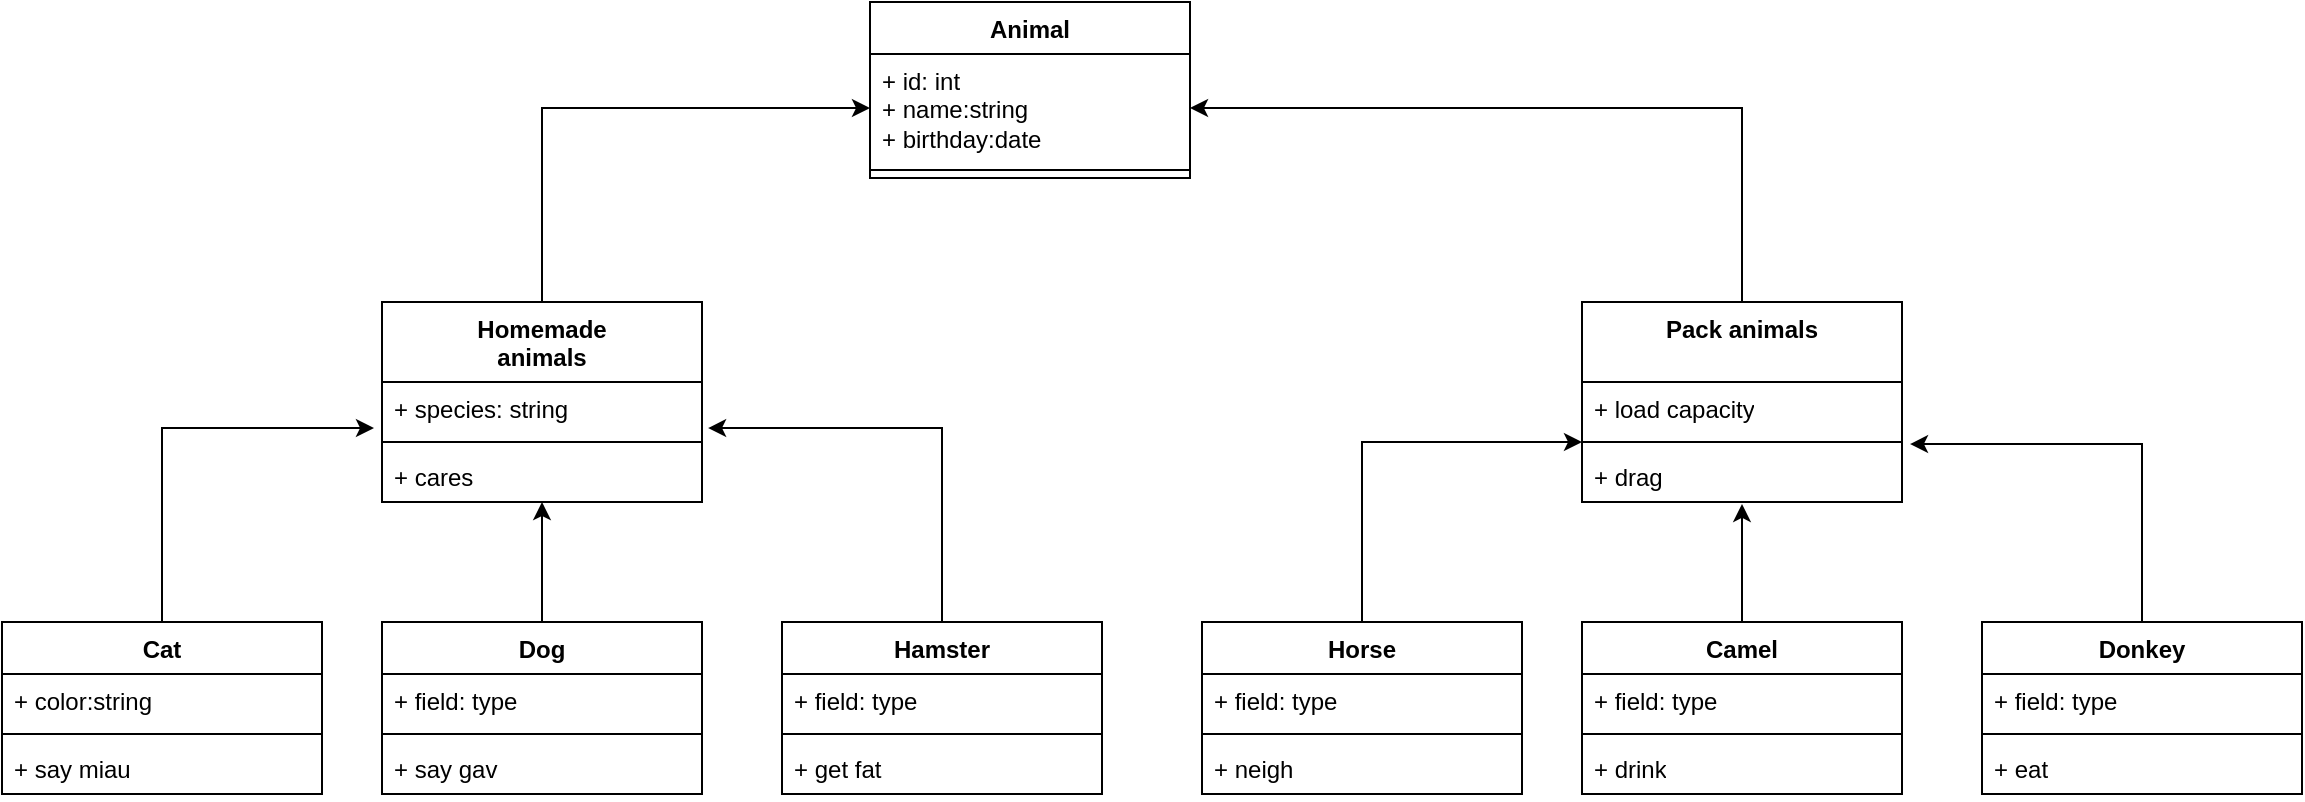 <mxfile version="21.1.7" type="device">
  <diagram id="C5RBs43oDa-KdzZeNtuy" name="Page-1">
    <mxGraphModel dx="1573" dy="676" grid="1" gridSize="10" guides="1" tooltips="1" connect="1" arrows="1" fold="1" page="1" pageScale="1" pageWidth="827" pageHeight="1169" math="0" shadow="0">
      <root>
        <mxCell id="WIyWlLk6GJQsqaUBKTNV-0" />
        <mxCell id="WIyWlLk6GJQsqaUBKTNV-1" parent="WIyWlLk6GJQsqaUBKTNV-0" />
        <mxCell id="C6PfA6XaLuwp9AAcy-bp-2" value="Animal" style="swimlane;fontStyle=1;align=center;verticalAlign=top;childLayout=stackLayout;horizontal=1;startSize=26;horizontalStack=0;resizeParent=1;resizeParentMax=0;resizeLast=0;collapsible=1;marginBottom=0;whiteSpace=wrap;html=1;" parent="WIyWlLk6GJQsqaUBKTNV-1" vertex="1">
          <mxGeometry x="334" y="70" width="160" height="88" as="geometry">
            <mxRectangle x="220" y="130" width="80" height="30" as="alternateBounds" />
          </mxGeometry>
        </mxCell>
        <mxCell id="C6PfA6XaLuwp9AAcy-bp-3" value="+ id: int&lt;br&gt;+ name:string&lt;br&gt;+ birthday:date" style="text;strokeColor=none;fillColor=none;align=left;verticalAlign=top;spacingLeft=4;spacingRight=4;overflow=hidden;rotatable=0;points=[[0,0.5],[1,0.5]];portConstraint=eastwest;whiteSpace=wrap;html=1;" parent="C6PfA6XaLuwp9AAcy-bp-2" vertex="1">
          <mxGeometry y="26" width="160" height="54" as="geometry" />
        </mxCell>
        <mxCell id="C6PfA6XaLuwp9AAcy-bp-4" value="" style="line;strokeWidth=1;fillColor=none;align=left;verticalAlign=middle;spacingTop=-1;spacingLeft=3;spacingRight=3;rotatable=0;labelPosition=right;points=[];portConstraint=eastwest;strokeColor=inherit;" parent="C6PfA6XaLuwp9AAcy-bp-2" vertex="1">
          <mxGeometry y="80" width="160" height="8" as="geometry" />
        </mxCell>
        <mxCell id="C6PfA6XaLuwp9AAcy-bp-46" style="edgeStyle=orthogonalEdgeStyle;rounded=0;orthogonalLoop=1;jettySize=auto;html=1;entryX=0;entryY=0.5;entryDx=0;entryDy=0;" parent="WIyWlLk6GJQsqaUBKTNV-1" source="C6PfA6XaLuwp9AAcy-bp-6" target="C6PfA6XaLuwp9AAcy-bp-3" edge="1">
          <mxGeometry relative="1" as="geometry" />
        </mxCell>
        <mxCell id="C6PfA6XaLuwp9AAcy-bp-6" value="&lt;div&gt;Homemade&lt;/div&gt;&lt;div&gt;animals&lt;/div&gt;" style="swimlane;fontStyle=1;align=center;verticalAlign=top;childLayout=stackLayout;horizontal=1;startSize=40;horizontalStack=0;resizeParent=1;resizeParentMax=0;resizeLast=0;collapsible=1;marginBottom=0;whiteSpace=wrap;html=1;" parent="WIyWlLk6GJQsqaUBKTNV-1" vertex="1">
          <mxGeometry x="90" y="220" width="160" height="100" as="geometry" />
        </mxCell>
        <mxCell id="C6PfA6XaLuwp9AAcy-bp-7" value="+ species: string" style="text;strokeColor=none;fillColor=none;align=left;verticalAlign=top;spacingLeft=4;spacingRight=4;overflow=hidden;rotatable=0;points=[[0,0.5],[1,0.5]];portConstraint=eastwest;whiteSpace=wrap;html=1;" parent="C6PfA6XaLuwp9AAcy-bp-6" vertex="1">
          <mxGeometry y="40" width="160" height="26" as="geometry" />
        </mxCell>
        <mxCell id="C6PfA6XaLuwp9AAcy-bp-8" value="" style="line;strokeWidth=1;fillColor=none;align=left;verticalAlign=middle;spacingTop=-1;spacingLeft=3;spacingRight=3;rotatable=0;labelPosition=right;points=[];portConstraint=eastwest;strokeColor=inherit;" parent="C6PfA6XaLuwp9AAcy-bp-6" vertex="1">
          <mxGeometry y="66" width="160" height="8" as="geometry" />
        </mxCell>
        <mxCell id="C6PfA6XaLuwp9AAcy-bp-9" value="+ cares" style="text;strokeColor=none;fillColor=none;align=left;verticalAlign=top;spacingLeft=4;spacingRight=4;overflow=hidden;rotatable=0;points=[[0,0.5],[1,0.5]];portConstraint=eastwest;whiteSpace=wrap;html=1;" parent="C6PfA6XaLuwp9AAcy-bp-6" vertex="1">
          <mxGeometry y="74" width="160" height="26" as="geometry" />
        </mxCell>
        <mxCell id="C6PfA6XaLuwp9AAcy-bp-47" style="edgeStyle=orthogonalEdgeStyle;rounded=0;orthogonalLoop=1;jettySize=auto;html=1;entryX=1;entryY=0.5;entryDx=0;entryDy=0;" parent="WIyWlLk6GJQsqaUBKTNV-1" source="C6PfA6XaLuwp9AAcy-bp-10" target="C6PfA6XaLuwp9AAcy-bp-3" edge="1">
          <mxGeometry relative="1" as="geometry" />
        </mxCell>
        <mxCell id="C6PfA6XaLuwp9AAcy-bp-10" value="Pack animals" style="swimlane;fontStyle=1;align=center;verticalAlign=top;childLayout=stackLayout;horizontal=1;startSize=40;horizontalStack=0;resizeParent=1;resizeParentMax=0;resizeLast=0;collapsible=1;marginBottom=0;whiteSpace=wrap;html=1;" parent="WIyWlLk6GJQsqaUBKTNV-1" vertex="1">
          <mxGeometry x="690" y="220" width="160" height="100" as="geometry" />
        </mxCell>
        <mxCell id="C6PfA6XaLuwp9AAcy-bp-11" value="+ load capacity" style="text;strokeColor=none;fillColor=none;align=left;verticalAlign=top;spacingLeft=4;spacingRight=4;overflow=hidden;rotatable=0;points=[[0,0.5],[1,0.5]];portConstraint=eastwest;whiteSpace=wrap;html=1;" parent="C6PfA6XaLuwp9AAcy-bp-10" vertex="1">
          <mxGeometry y="40" width="160" height="26" as="geometry" />
        </mxCell>
        <mxCell id="C6PfA6XaLuwp9AAcy-bp-12" value="" style="line;strokeWidth=1;fillColor=none;align=left;verticalAlign=middle;spacingTop=-1;spacingLeft=3;spacingRight=3;rotatable=0;labelPosition=right;points=[];portConstraint=eastwest;strokeColor=inherit;" parent="C6PfA6XaLuwp9AAcy-bp-10" vertex="1">
          <mxGeometry y="66" width="160" height="8" as="geometry" />
        </mxCell>
        <mxCell id="C6PfA6XaLuwp9AAcy-bp-13" value="+ drag" style="text;strokeColor=none;fillColor=none;align=left;verticalAlign=top;spacingLeft=4;spacingRight=4;overflow=hidden;rotatable=0;points=[[0,0.5],[1,0.5]];portConstraint=eastwest;whiteSpace=wrap;html=1;" parent="C6PfA6XaLuwp9AAcy-bp-10" vertex="1">
          <mxGeometry y="74" width="160" height="26" as="geometry" />
        </mxCell>
        <mxCell id="C6PfA6XaLuwp9AAcy-bp-42" style="edgeStyle=orthogonalEdgeStyle;rounded=0;orthogonalLoop=1;jettySize=auto;html=1;entryX=-0.025;entryY=0.885;entryDx=0;entryDy=0;entryPerimeter=0;" parent="WIyWlLk6GJQsqaUBKTNV-1" source="C6PfA6XaLuwp9AAcy-bp-14" target="C6PfA6XaLuwp9AAcy-bp-7" edge="1">
          <mxGeometry relative="1" as="geometry" />
        </mxCell>
        <mxCell id="C6PfA6XaLuwp9AAcy-bp-14" value="Cat" style="swimlane;fontStyle=1;align=center;verticalAlign=top;childLayout=stackLayout;horizontal=1;startSize=26;horizontalStack=0;resizeParent=1;resizeParentMax=0;resizeLast=0;collapsible=1;marginBottom=0;whiteSpace=wrap;html=1;" parent="WIyWlLk6GJQsqaUBKTNV-1" vertex="1">
          <mxGeometry x="-100" y="380" width="160" height="86" as="geometry" />
        </mxCell>
        <mxCell id="C6PfA6XaLuwp9AAcy-bp-15" value="+ color:string" style="text;strokeColor=none;fillColor=none;align=left;verticalAlign=top;spacingLeft=4;spacingRight=4;overflow=hidden;rotatable=0;points=[[0,0.5],[1,0.5]];portConstraint=eastwest;whiteSpace=wrap;html=1;" parent="C6PfA6XaLuwp9AAcy-bp-14" vertex="1">
          <mxGeometry y="26" width="160" height="26" as="geometry" />
        </mxCell>
        <mxCell id="C6PfA6XaLuwp9AAcy-bp-16" value="" style="line;strokeWidth=1;fillColor=none;align=left;verticalAlign=middle;spacingTop=-1;spacingLeft=3;spacingRight=3;rotatable=0;labelPosition=right;points=[];portConstraint=eastwest;strokeColor=inherit;" parent="C6PfA6XaLuwp9AAcy-bp-14" vertex="1">
          <mxGeometry y="52" width="160" height="8" as="geometry" />
        </mxCell>
        <mxCell id="C6PfA6XaLuwp9AAcy-bp-17" value="+ say miau" style="text;strokeColor=none;fillColor=none;align=left;verticalAlign=top;spacingLeft=4;spacingRight=4;overflow=hidden;rotatable=0;points=[[0,0.5],[1,0.5]];portConstraint=eastwest;whiteSpace=wrap;html=1;" parent="C6PfA6XaLuwp9AAcy-bp-14" vertex="1">
          <mxGeometry y="60" width="160" height="26" as="geometry" />
        </mxCell>
        <mxCell id="C6PfA6XaLuwp9AAcy-bp-41" style="edgeStyle=orthogonalEdgeStyle;rounded=0;orthogonalLoop=1;jettySize=auto;html=1;entryX=1.019;entryY=0.885;entryDx=0;entryDy=0;entryPerimeter=0;" parent="WIyWlLk6GJQsqaUBKTNV-1" source="C6PfA6XaLuwp9AAcy-bp-18" target="C6PfA6XaLuwp9AAcy-bp-7" edge="1">
          <mxGeometry relative="1" as="geometry">
            <Array as="points">
              <mxPoint x="370" y="283" />
            </Array>
          </mxGeometry>
        </mxCell>
        <mxCell id="C6PfA6XaLuwp9AAcy-bp-18" value="Hamster" style="swimlane;fontStyle=1;align=center;verticalAlign=top;childLayout=stackLayout;horizontal=1;startSize=26;horizontalStack=0;resizeParent=1;resizeParentMax=0;resizeLast=0;collapsible=1;marginBottom=0;whiteSpace=wrap;html=1;" parent="WIyWlLk6GJQsqaUBKTNV-1" vertex="1">
          <mxGeometry x="290" y="380" width="160" height="86" as="geometry" />
        </mxCell>
        <mxCell id="C6PfA6XaLuwp9AAcy-bp-19" value="+ field: type" style="text;strokeColor=none;fillColor=none;align=left;verticalAlign=top;spacingLeft=4;spacingRight=4;overflow=hidden;rotatable=0;points=[[0,0.5],[1,0.5]];portConstraint=eastwest;whiteSpace=wrap;html=1;" parent="C6PfA6XaLuwp9AAcy-bp-18" vertex="1">
          <mxGeometry y="26" width="160" height="26" as="geometry" />
        </mxCell>
        <mxCell id="C6PfA6XaLuwp9AAcy-bp-20" value="" style="line;strokeWidth=1;fillColor=none;align=left;verticalAlign=middle;spacingTop=-1;spacingLeft=3;spacingRight=3;rotatable=0;labelPosition=right;points=[];portConstraint=eastwest;strokeColor=inherit;" parent="C6PfA6XaLuwp9AAcy-bp-18" vertex="1">
          <mxGeometry y="52" width="160" height="8" as="geometry" />
        </mxCell>
        <mxCell id="C6PfA6XaLuwp9AAcy-bp-21" value="+ get fat" style="text;strokeColor=none;fillColor=none;align=left;verticalAlign=top;spacingLeft=4;spacingRight=4;overflow=hidden;rotatable=0;points=[[0,0.5],[1,0.5]];portConstraint=eastwest;whiteSpace=wrap;html=1;" parent="C6PfA6XaLuwp9AAcy-bp-18" vertex="1">
          <mxGeometry y="60" width="160" height="26" as="geometry" />
        </mxCell>
        <mxCell id="C6PfA6XaLuwp9AAcy-bp-40" style="edgeStyle=orthogonalEdgeStyle;rounded=0;orthogonalLoop=1;jettySize=auto;html=1;exitX=0.5;exitY=0;exitDx=0;exitDy=0;" parent="WIyWlLk6GJQsqaUBKTNV-1" source="C6PfA6XaLuwp9AAcy-bp-22" edge="1">
          <mxGeometry relative="1" as="geometry">
            <mxPoint x="170" y="320" as="targetPoint" />
          </mxGeometry>
        </mxCell>
        <mxCell id="C6PfA6XaLuwp9AAcy-bp-22" value="Dog" style="swimlane;fontStyle=1;align=center;verticalAlign=top;childLayout=stackLayout;horizontal=1;startSize=26;horizontalStack=0;resizeParent=1;resizeParentMax=0;resizeLast=0;collapsible=1;marginBottom=0;whiteSpace=wrap;html=1;" parent="WIyWlLk6GJQsqaUBKTNV-1" vertex="1">
          <mxGeometry x="90" y="380" width="160" height="86" as="geometry" />
        </mxCell>
        <mxCell id="C6PfA6XaLuwp9AAcy-bp-23" value="+ field: type" style="text;strokeColor=none;fillColor=none;align=left;verticalAlign=top;spacingLeft=4;spacingRight=4;overflow=hidden;rotatable=0;points=[[0,0.5],[1,0.5]];portConstraint=eastwest;whiteSpace=wrap;html=1;" parent="C6PfA6XaLuwp9AAcy-bp-22" vertex="1">
          <mxGeometry y="26" width="160" height="26" as="geometry" />
        </mxCell>
        <mxCell id="C6PfA6XaLuwp9AAcy-bp-24" value="" style="line;strokeWidth=1;fillColor=none;align=left;verticalAlign=middle;spacingTop=-1;spacingLeft=3;spacingRight=3;rotatable=0;labelPosition=right;points=[];portConstraint=eastwest;strokeColor=inherit;" parent="C6PfA6XaLuwp9AAcy-bp-22" vertex="1">
          <mxGeometry y="52" width="160" height="8" as="geometry" />
        </mxCell>
        <mxCell id="C6PfA6XaLuwp9AAcy-bp-25" value="+ say gav" style="text;strokeColor=none;fillColor=none;align=left;verticalAlign=top;spacingLeft=4;spacingRight=4;overflow=hidden;rotatable=0;points=[[0,0.5],[1,0.5]];portConstraint=eastwest;whiteSpace=wrap;html=1;" parent="C6PfA6XaLuwp9AAcy-bp-22" vertex="1">
          <mxGeometry y="60" width="160" height="26" as="geometry" />
        </mxCell>
        <mxCell id="C6PfA6XaLuwp9AAcy-bp-43" style="edgeStyle=orthogonalEdgeStyle;rounded=0;orthogonalLoop=1;jettySize=auto;html=1;entryX=0;entryY=-0.154;entryDx=0;entryDy=0;entryPerimeter=0;" parent="WIyWlLk6GJQsqaUBKTNV-1" source="C6PfA6XaLuwp9AAcy-bp-27" target="C6PfA6XaLuwp9AAcy-bp-13" edge="1">
          <mxGeometry relative="1" as="geometry" />
        </mxCell>
        <mxCell id="C6PfA6XaLuwp9AAcy-bp-27" value="Horse" style="swimlane;fontStyle=1;align=center;verticalAlign=top;childLayout=stackLayout;horizontal=1;startSize=26;horizontalStack=0;resizeParent=1;resizeParentMax=0;resizeLast=0;collapsible=1;marginBottom=0;whiteSpace=wrap;html=1;" parent="WIyWlLk6GJQsqaUBKTNV-1" vertex="1">
          <mxGeometry x="500" y="380" width="160" height="86" as="geometry" />
        </mxCell>
        <mxCell id="C6PfA6XaLuwp9AAcy-bp-28" value="+ field: type" style="text;strokeColor=none;fillColor=none;align=left;verticalAlign=top;spacingLeft=4;spacingRight=4;overflow=hidden;rotatable=0;points=[[0,0.5],[1,0.5]];portConstraint=eastwest;whiteSpace=wrap;html=1;" parent="C6PfA6XaLuwp9AAcy-bp-27" vertex="1">
          <mxGeometry y="26" width="160" height="26" as="geometry" />
        </mxCell>
        <mxCell id="C6PfA6XaLuwp9AAcy-bp-29" value="" style="line;strokeWidth=1;fillColor=none;align=left;verticalAlign=middle;spacingTop=-1;spacingLeft=3;spacingRight=3;rotatable=0;labelPosition=right;points=[];portConstraint=eastwest;strokeColor=inherit;" parent="C6PfA6XaLuwp9AAcy-bp-27" vertex="1">
          <mxGeometry y="52" width="160" height="8" as="geometry" />
        </mxCell>
        <mxCell id="C6PfA6XaLuwp9AAcy-bp-30" value="+ neigh" style="text;strokeColor=none;fillColor=none;align=left;verticalAlign=top;spacingLeft=4;spacingRight=4;overflow=hidden;rotatable=0;points=[[0,0.5],[1,0.5]];portConstraint=eastwest;whiteSpace=wrap;html=1;" parent="C6PfA6XaLuwp9AAcy-bp-27" vertex="1">
          <mxGeometry y="60" width="160" height="26" as="geometry" />
        </mxCell>
        <mxCell id="C6PfA6XaLuwp9AAcy-bp-45" style="edgeStyle=orthogonalEdgeStyle;rounded=0;orthogonalLoop=1;jettySize=auto;html=1;entryX=0.5;entryY=1.038;entryDx=0;entryDy=0;entryPerimeter=0;" parent="WIyWlLk6GJQsqaUBKTNV-1" source="C6PfA6XaLuwp9AAcy-bp-31" target="C6PfA6XaLuwp9AAcy-bp-13" edge="1">
          <mxGeometry relative="1" as="geometry" />
        </mxCell>
        <mxCell id="C6PfA6XaLuwp9AAcy-bp-31" value="Camel" style="swimlane;fontStyle=1;align=center;verticalAlign=top;childLayout=stackLayout;horizontal=1;startSize=26;horizontalStack=0;resizeParent=1;resizeParentMax=0;resizeLast=0;collapsible=1;marginBottom=0;whiteSpace=wrap;html=1;" parent="WIyWlLk6GJQsqaUBKTNV-1" vertex="1">
          <mxGeometry x="690" y="380" width="160" height="86" as="geometry" />
        </mxCell>
        <mxCell id="C6PfA6XaLuwp9AAcy-bp-32" value="+ field: type" style="text;strokeColor=none;fillColor=none;align=left;verticalAlign=top;spacingLeft=4;spacingRight=4;overflow=hidden;rotatable=0;points=[[0,0.5],[1,0.5]];portConstraint=eastwest;whiteSpace=wrap;html=1;" parent="C6PfA6XaLuwp9AAcy-bp-31" vertex="1">
          <mxGeometry y="26" width="160" height="26" as="geometry" />
        </mxCell>
        <mxCell id="C6PfA6XaLuwp9AAcy-bp-33" value="" style="line;strokeWidth=1;fillColor=none;align=left;verticalAlign=middle;spacingTop=-1;spacingLeft=3;spacingRight=3;rotatable=0;labelPosition=right;points=[];portConstraint=eastwest;strokeColor=inherit;" parent="C6PfA6XaLuwp9AAcy-bp-31" vertex="1">
          <mxGeometry y="52" width="160" height="8" as="geometry" />
        </mxCell>
        <mxCell id="C6PfA6XaLuwp9AAcy-bp-34" value="+ drink" style="text;strokeColor=none;fillColor=none;align=left;verticalAlign=top;spacingLeft=4;spacingRight=4;overflow=hidden;rotatable=0;points=[[0,0.5],[1,0.5]];portConstraint=eastwest;whiteSpace=wrap;html=1;" parent="C6PfA6XaLuwp9AAcy-bp-31" vertex="1">
          <mxGeometry y="60" width="160" height="26" as="geometry" />
        </mxCell>
        <mxCell id="C6PfA6XaLuwp9AAcy-bp-44" style="edgeStyle=orthogonalEdgeStyle;rounded=0;orthogonalLoop=1;jettySize=auto;html=1;entryX=1.025;entryY=-0.115;entryDx=0;entryDy=0;entryPerimeter=0;" parent="WIyWlLk6GJQsqaUBKTNV-1" source="C6PfA6XaLuwp9AAcy-bp-35" target="C6PfA6XaLuwp9AAcy-bp-13" edge="1">
          <mxGeometry relative="1" as="geometry" />
        </mxCell>
        <mxCell id="C6PfA6XaLuwp9AAcy-bp-35" value="Donkey" style="swimlane;fontStyle=1;align=center;verticalAlign=top;childLayout=stackLayout;horizontal=1;startSize=26;horizontalStack=0;resizeParent=1;resizeParentMax=0;resizeLast=0;collapsible=1;marginBottom=0;whiteSpace=wrap;html=1;" parent="WIyWlLk6GJQsqaUBKTNV-1" vertex="1">
          <mxGeometry x="890" y="380" width="160" height="86" as="geometry" />
        </mxCell>
        <mxCell id="C6PfA6XaLuwp9AAcy-bp-36" value="+ field: type" style="text;strokeColor=none;fillColor=none;align=left;verticalAlign=top;spacingLeft=4;spacingRight=4;overflow=hidden;rotatable=0;points=[[0,0.5],[1,0.5]];portConstraint=eastwest;whiteSpace=wrap;html=1;" parent="C6PfA6XaLuwp9AAcy-bp-35" vertex="1">
          <mxGeometry y="26" width="160" height="26" as="geometry" />
        </mxCell>
        <mxCell id="C6PfA6XaLuwp9AAcy-bp-37" value="" style="line;strokeWidth=1;fillColor=none;align=left;verticalAlign=middle;spacingTop=-1;spacingLeft=3;spacingRight=3;rotatable=0;labelPosition=right;points=[];portConstraint=eastwest;strokeColor=inherit;" parent="C6PfA6XaLuwp9AAcy-bp-35" vertex="1">
          <mxGeometry y="52" width="160" height="8" as="geometry" />
        </mxCell>
        <mxCell id="C6PfA6XaLuwp9AAcy-bp-38" value="+ eat" style="text;strokeColor=none;fillColor=none;align=left;verticalAlign=top;spacingLeft=4;spacingRight=4;overflow=hidden;rotatable=0;points=[[0,0.5],[1,0.5]];portConstraint=eastwest;whiteSpace=wrap;html=1;" parent="C6PfA6XaLuwp9AAcy-bp-35" vertex="1">
          <mxGeometry y="60" width="160" height="26" as="geometry" />
        </mxCell>
      </root>
    </mxGraphModel>
  </diagram>
</mxfile>
